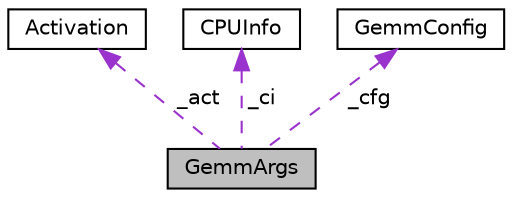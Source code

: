 digraph "GemmArgs"
{
 // LATEX_PDF_SIZE
  edge [fontname="Helvetica",fontsize="10",labelfontname="Helvetica",labelfontsize="10"];
  node [fontname="Helvetica",fontsize="10",shape=record];
  Node1 [label="GemmArgs",height=0.2,width=0.4,color="black", fillcolor="grey75", style="filled", fontcolor="black",tooltip=" "];
  Node2 -> Node1 [dir="back",color="darkorchid3",fontsize="10",style="dashed",label=" _act" ,fontname="Helvetica"];
  Node2 [label="Activation",height=0.2,width=0.4,color="black", fillcolor="white", style="filled",URL="$structarm__gemm_1_1_activation.xhtml",tooltip=" "];
  Node3 -> Node1 [dir="back",color="darkorchid3",fontsize="10",style="dashed",label=" _ci" ,fontname="Helvetica"];
  Node3 [label="CPUInfo",height=0.2,width=0.4,color="black", fillcolor="white", style="filled",URL="$classarm__compute_1_1_c_p_u_info.xhtml",tooltip=" "];
  Node4 -> Node1 [dir="back",color="darkorchid3",fontsize="10",style="dashed",label=" _cfg" ,fontname="Helvetica"];
  Node4 [label="GemmConfig",height=0.2,width=0.4,color="black", fillcolor="white", style="filled",URL="$structarm__gemm_1_1_gemm_config.xhtml",tooltip=" "];
}
